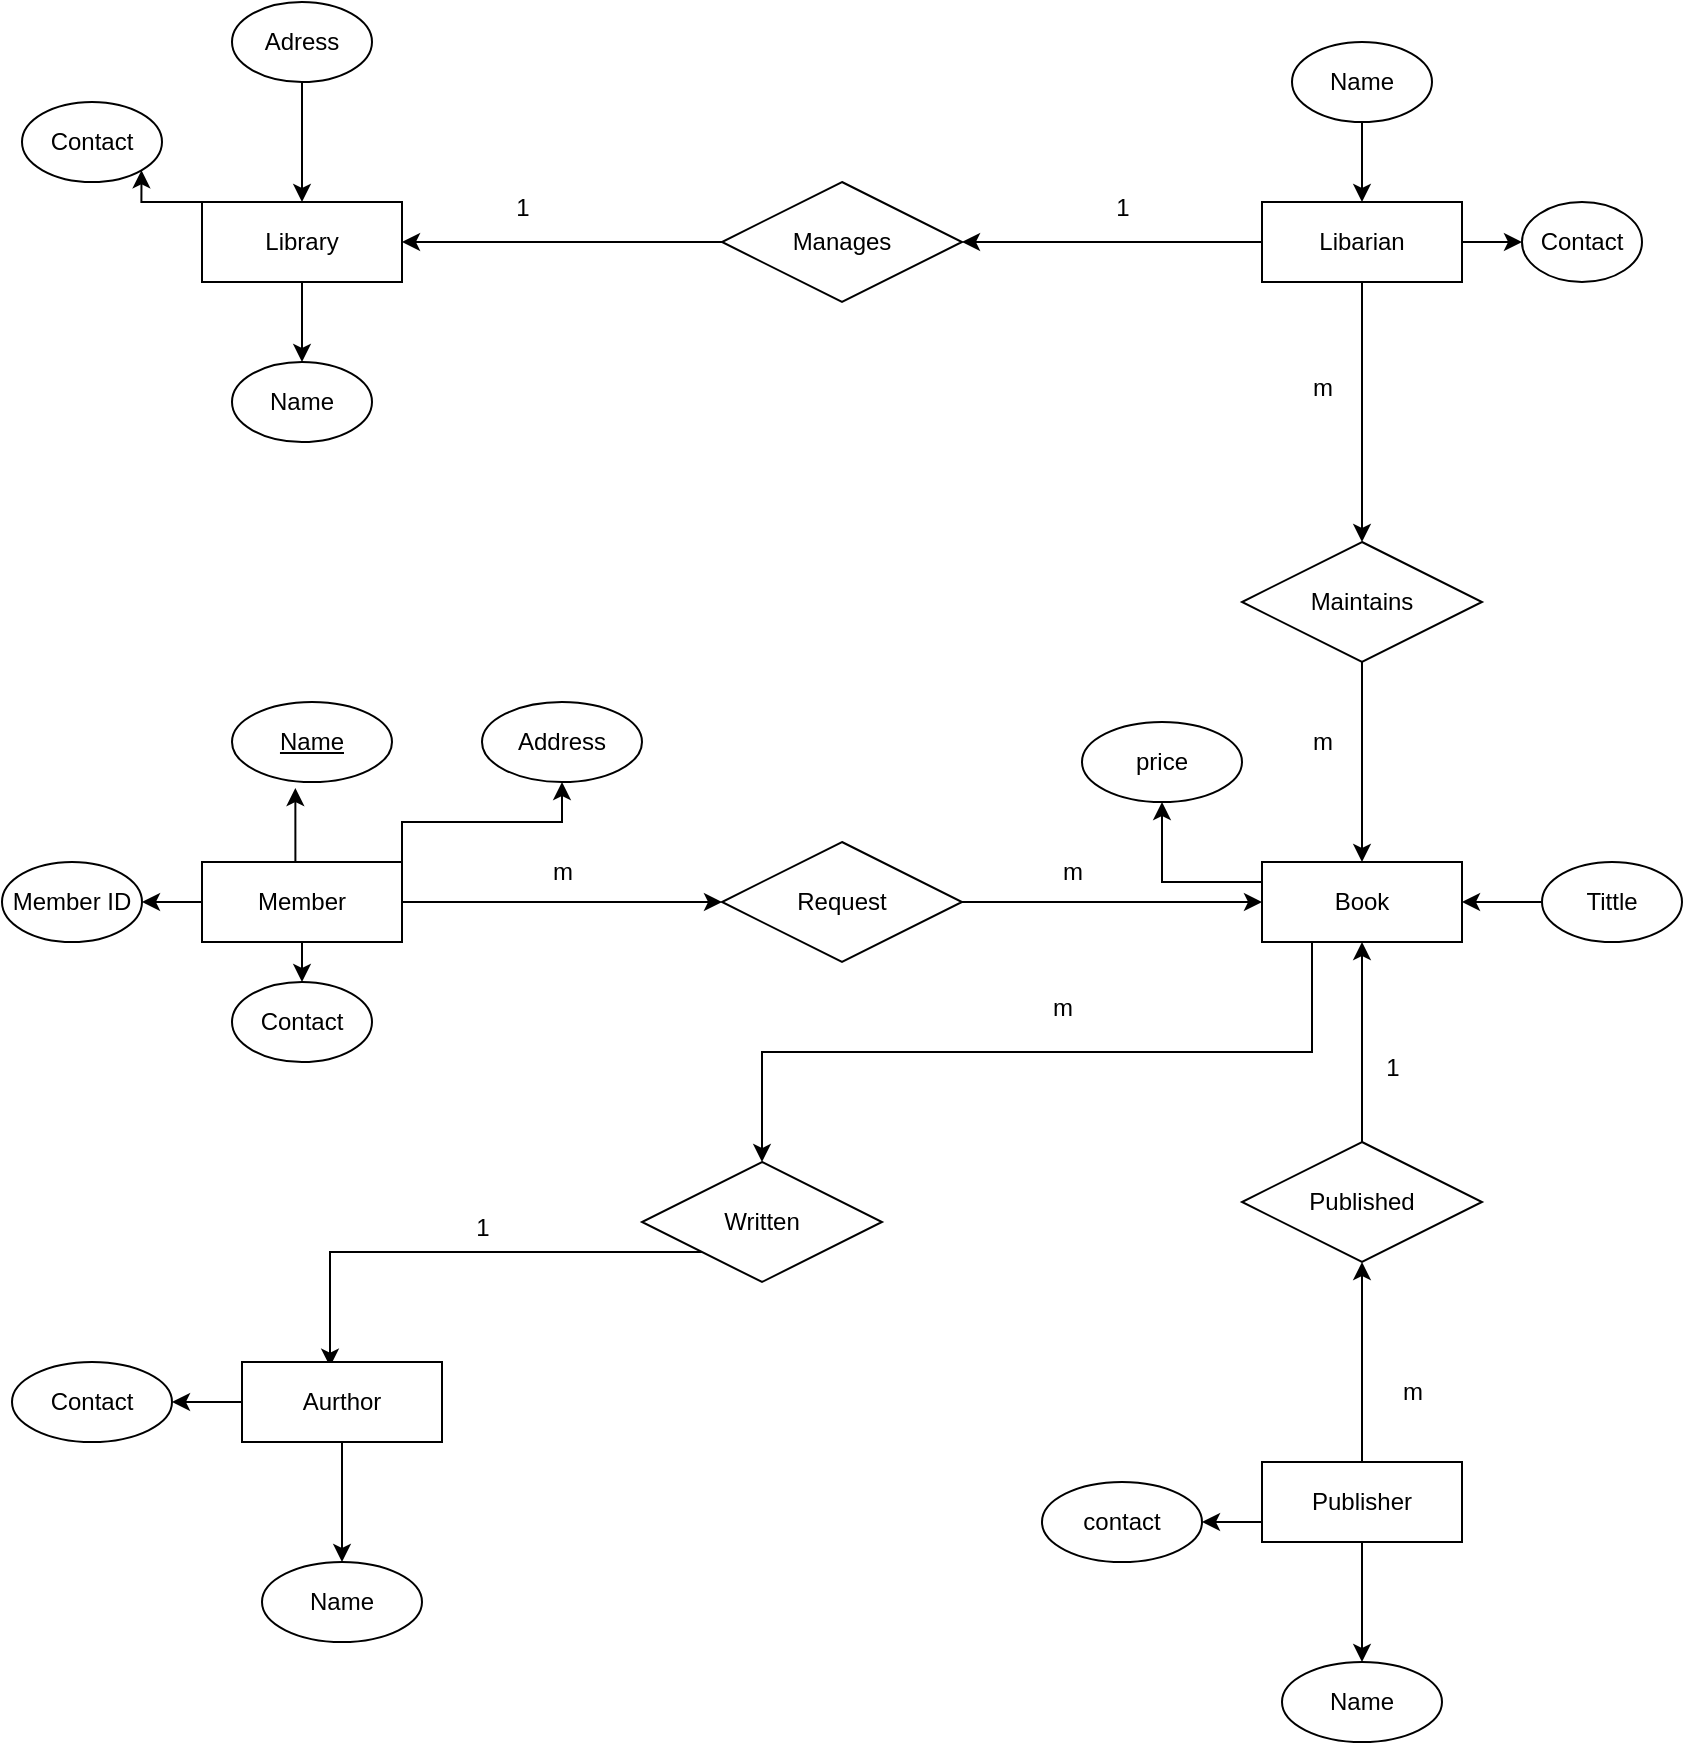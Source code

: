 <mxfile version="21.6.5" type="device">
  <diagram name="Page-1" id="k9LGXSa-SM9EiK2Z-dp1">
    <mxGraphModel dx="1020" dy="504" grid="1" gridSize="10" guides="1" tooltips="1" connect="1" arrows="1" fold="1" page="1" pageScale="1" pageWidth="850" pageHeight="1100" math="0" shadow="0">
      <root>
        <mxCell id="0" />
        <mxCell id="1" parent="0" />
        <mxCell id="YyfAE5fWjKTB-5lbD5Hy-17" style="edgeStyle=orthogonalEdgeStyle;rounded=0;orthogonalLoop=1;jettySize=auto;html=1;exitX=1;exitY=0.5;exitDx=0;exitDy=0;entryX=0;entryY=0.5;entryDx=0;entryDy=0;" parent="1" source="YyfAE5fWjKTB-5lbD5Hy-1" target="YyfAE5fWjKTB-5lbD5Hy-2" edge="1">
          <mxGeometry relative="1" as="geometry" />
        </mxCell>
        <mxCell id="ISlfnCPcZAz8Zss5DmV7-6" style="edgeStyle=orthogonalEdgeStyle;rounded=0;orthogonalLoop=1;jettySize=auto;html=1;exitX=0;exitY=0.5;exitDx=0;exitDy=0;entryX=1;entryY=0.5;entryDx=0;entryDy=0;" edge="1" parent="1" source="YyfAE5fWjKTB-5lbD5Hy-1" target="ISlfnCPcZAz8Zss5DmV7-5">
          <mxGeometry relative="1" as="geometry" />
        </mxCell>
        <mxCell id="ISlfnCPcZAz8Zss5DmV7-9" style="edgeStyle=orthogonalEdgeStyle;rounded=0;orthogonalLoop=1;jettySize=auto;html=1;exitX=0.5;exitY=0;exitDx=0;exitDy=0;entryX=0.396;entryY=1.075;entryDx=0;entryDy=0;entryPerimeter=0;" edge="1" parent="1" source="YyfAE5fWjKTB-5lbD5Hy-1" target="ISlfnCPcZAz8Zss5DmV7-2">
          <mxGeometry relative="1" as="geometry" />
        </mxCell>
        <mxCell id="ISlfnCPcZAz8Zss5DmV7-11" style="edgeStyle=orthogonalEdgeStyle;rounded=0;orthogonalLoop=1;jettySize=auto;html=1;exitX=0.5;exitY=1;exitDx=0;exitDy=0;entryX=0.5;entryY=0;entryDx=0;entryDy=0;" edge="1" parent="1" source="YyfAE5fWjKTB-5lbD5Hy-1" target="ISlfnCPcZAz8Zss5DmV7-10">
          <mxGeometry relative="1" as="geometry" />
        </mxCell>
        <mxCell id="ISlfnCPcZAz8Zss5DmV7-19" style="edgeStyle=orthogonalEdgeStyle;rounded=0;orthogonalLoop=1;jettySize=auto;html=1;exitX=1;exitY=0;exitDx=0;exitDy=0;" edge="1" parent="1" source="YyfAE5fWjKTB-5lbD5Hy-1" target="ISlfnCPcZAz8Zss5DmV7-18">
          <mxGeometry relative="1" as="geometry" />
        </mxCell>
        <mxCell id="YyfAE5fWjKTB-5lbD5Hy-1" value="Member" style="whiteSpace=wrap;html=1;align=center;" parent="1" vertex="1">
          <mxGeometry x="100" y="450" width="100" height="40" as="geometry" />
        </mxCell>
        <mxCell id="YyfAE5fWjKTB-5lbD5Hy-18" style="edgeStyle=orthogonalEdgeStyle;rounded=0;orthogonalLoop=1;jettySize=auto;html=1;exitX=1;exitY=0.5;exitDx=0;exitDy=0;entryX=0;entryY=0.5;entryDx=0;entryDy=0;" parent="1" source="YyfAE5fWjKTB-5lbD5Hy-2" target="YyfAE5fWjKTB-5lbD5Hy-3" edge="1">
          <mxGeometry relative="1" as="geometry" />
        </mxCell>
        <mxCell id="YyfAE5fWjKTB-5lbD5Hy-2" value="Request" style="shape=rhombus;perimeter=rhombusPerimeter;whiteSpace=wrap;html=1;align=center;" parent="1" vertex="1">
          <mxGeometry x="360" y="440" width="120" height="60" as="geometry" />
        </mxCell>
        <mxCell id="YyfAE5fWjKTB-5lbD5Hy-27" style="edgeStyle=orthogonalEdgeStyle;rounded=0;orthogonalLoop=1;jettySize=auto;html=1;exitX=0.25;exitY=1;exitDx=0;exitDy=0;" parent="1" source="YyfAE5fWjKTB-5lbD5Hy-3" target="YyfAE5fWjKTB-5lbD5Hy-23" edge="1">
          <mxGeometry relative="1" as="geometry" />
        </mxCell>
        <mxCell id="ISlfnCPcZAz8Zss5DmV7-17" style="edgeStyle=orthogonalEdgeStyle;rounded=0;orthogonalLoop=1;jettySize=auto;html=1;exitX=0;exitY=0.25;exitDx=0;exitDy=0;entryX=0.5;entryY=1;entryDx=0;entryDy=0;" edge="1" parent="1" source="YyfAE5fWjKTB-5lbD5Hy-3" target="ISlfnCPcZAz8Zss5DmV7-14">
          <mxGeometry relative="1" as="geometry" />
        </mxCell>
        <mxCell id="YyfAE5fWjKTB-5lbD5Hy-3" value="Book" style="whiteSpace=wrap;html=1;align=center;" parent="1" vertex="1">
          <mxGeometry x="630" y="450" width="100" height="40" as="geometry" />
        </mxCell>
        <mxCell id="YyfAE5fWjKTB-5lbD5Hy-16" style="edgeStyle=orthogonalEdgeStyle;rounded=0;orthogonalLoop=1;jettySize=auto;html=1;exitX=0.5;exitY=1;exitDx=0;exitDy=0;entryX=0.5;entryY=0;entryDx=0;entryDy=0;" parent="1" source="YyfAE5fWjKTB-5lbD5Hy-6" target="YyfAE5fWjKTB-5lbD5Hy-3" edge="1">
          <mxGeometry relative="1" as="geometry" />
        </mxCell>
        <mxCell id="YyfAE5fWjKTB-5lbD5Hy-6" value="Maintains" style="shape=rhombus;perimeter=rhombusPerimeter;whiteSpace=wrap;html=1;align=center;" parent="1" vertex="1">
          <mxGeometry x="620" y="290" width="120" height="60" as="geometry" />
        </mxCell>
        <mxCell id="YyfAE5fWjKTB-5lbD5Hy-14" style="edgeStyle=orthogonalEdgeStyle;rounded=0;orthogonalLoop=1;jettySize=auto;html=1;exitX=0;exitY=0.5;exitDx=0;exitDy=0;entryX=1;entryY=0.5;entryDx=0;entryDy=0;" parent="1" source="YyfAE5fWjKTB-5lbD5Hy-7" target="YyfAE5fWjKTB-5lbD5Hy-8" edge="1">
          <mxGeometry relative="1" as="geometry" />
        </mxCell>
        <mxCell id="YyfAE5fWjKTB-5lbD5Hy-15" style="edgeStyle=orthogonalEdgeStyle;rounded=0;orthogonalLoop=1;jettySize=auto;html=1;exitX=0.5;exitY=1;exitDx=0;exitDy=0;entryX=0.5;entryY=0;entryDx=0;entryDy=0;" parent="1" source="YyfAE5fWjKTB-5lbD5Hy-7" target="YyfAE5fWjKTB-5lbD5Hy-6" edge="1">
          <mxGeometry relative="1" as="geometry" />
        </mxCell>
        <mxCell id="YyfAE5fWjKTB-5lbD5Hy-40" style="edgeStyle=orthogonalEdgeStyle;rounded=0;orthogonalLoop=1;jettySize=auto;html=1;exitX=1;exitY=0.5;exitDx=0;exitDy=0;entryX=0;entryY=0.5;entryDx=0;entryDy=0;" parent="1" source="YyfAE5fWjKTB-5lbD5Hy-7" target="YyfAE5fWjKTB-5lbD5Hy-38" edge="1">
          <mxGeometry relative="1" as="geometry" />
        </mxCell>
        <mxCell id="YyfAE5fWjKTB-5lbD5Hy-7" value="Libarian" style="whiteSpace=wrap;html=1;align=center;" parent="1" vertex="1">
          <mxGeometry x="630" y="120" width="100" height="40" as="geometry" />
        </mxCell>
        <mxCell id="YyfAE5fWjKTB-5lbD5Hy-13" style="edgeStyle=orthogonalEdgeStyle;rounded=0;orthogonalLoop=1;jettySize=auto;html=1;entryX=1;entryY=0.5;entryDx=0;entryDy=0;" parent="1" source="YyfAE5fWjKTB-5lbD5Hy-8" target="YyfAE5fWjKTB-5lbD5Hy-9" edge="1">
          <mxGeometry relative="1" as="geometry" />
        </mxCell>
        <mxCell id="YyfAE5fWjKTB-5lbD5Hy-8" value="Manages" style="shape=rhombus;perimeter=rhombusPerimeter;whiteSpace=wrap;html=1;align=center;" parent="1" vertex="1">
          <mxGeometry x="360" y="110" width="120" height="60" as="geometry" />
        </mxCell>
        <mxCell id="YyfAE5fWjKTB-5lbD5Hy-34" style="edgeStyle=orthogonalEdgeStyle;rounded=0;orthogonalLoop=1;jettySize=auto;html=1;exitX=0.5;exitY=1;exitDx=0;exitDy=0;entryX=0.5;entryY=0;entryDx=0;entryDy=0;" parent="1" source="YyfAE5fWjKTB-5lbD5Hy-9" target="YyfAE5fWjKTB-5lbD5Hy-28" edge="1">
          <mxGeometry relative="1" as="geometry" />
        </mxCell>
        <mxCell id="YyfAE5fWjKTB-5lbD5Hy-36" style="edgeStyle=orthogonalEdgeStyle;rounded=0;orthogonalLoop=1;jettySize=auto;html=1;exitX=0;exitY=0;exitDx=0;exitDy=0;entryX=1;entryY=1;entryDx=0;entryDy=0;" parent="1" source="YyfAE5fWjKTB-5lbD5Hy-9" target="YyfAE5fWjKTB-5lbD5Hy-35" edge="1">
          <mxGeometry relative="1" as="geometry" />
        </mxCell>
        <mxCell id="YyfAE5fWjKTB-5lbD5Hy-9" value="Library" style="whiteSpace=wrap;html=1;align=center;" parent="1" vertex="1">
          <mxGeometry x="100" y="120" width="100" height="40" as="geometry" />
        </mxCell>
        <mxCell id="ISlfnCPcZAz8Zss5DmV7-31" style="edgeStyle=orthogonalEdgeStyle;rounded=0;orthogonalLoop=1;jettySize=auto;html=1;exitX=0.5;exitY=0;exitDx=0;exitDy=0;entryX=0.5;entryY=1;entryDx=0;entryDy=0;" edge="1" parent="1" source="YyfAE5fWjKTB-5lbD5Hy-19" target="YyfAE5fWjKTB-5lbD5Hy-3">
          <mxGeometry relative="1" as="geometry" />
        </mxCell>
        <mxCell id="YyfAE5fWjKTB-5lbD5Hy-19" value="Published" style="shape=rhombus;perimeter=rhombusPerimeter;whiteSpace=wrap;html=1;align=center;" parent="1" vertex="1">
          <mxGeometry x="620" y="590" width="120" height="60" as="geometry" />
        </mxCell>
        <mxCell id="YyfAE5fWjKTB-5lbD5Hy-47" style="edgeStyle=orthogonalEdgeStyle;rounded=0;orthogonalLoop=1;jettySize=auto;html=1;exitX=0.5;exitY=1;exitDx=0;exitDy=0;entryX=0.5;entryY=0;entryDx=0;entryDy=0;" parent="1" source="YyfAE5fWjKTB-5lbD5Hy-20" target="YyfAE5fWjKTB-5lbD5Hy-45" edge="1">
          <mxGeometry relative="1" as="geometry" />
        </mxCell>
        <mxCell id="ISlfnCPcZAz8Zss5DmV7-1" style="edgeStyle=orthogonalEdgeStyle;rounded=0;orthogonalLoop=1;jettySize=auto;html=1;exitX=0;exitY=0.75;exitDx=0;exitDy=0;entryX=1;entryY=0.5;entryDx=0;entryDy=0;" edge="1" parent="1" source="YyfAE5fWjKTB-5lbD5Hy-20" target="YyfAE5fWjKTB-5lbD5Hy-46">
          <mxGeometry relative="1" as="geometry" />
        </mxCell>
        <mxCell id="ISlfnCPcZAz8Zss5DmV7-30" style="edgeStyle=orthogonalEdgeStyle;rounded=0;orthogonalLoop=1;jettySize=auto;html=1;exitX=0.5;exitY=0;exitDx=0;exitDy=0;entryX=0.5;entryY=1;entryDx=0;entryDy=0;" edge="1" parent="1" source="YyfAE5fWjKTB-5lbD5Hy-20" target="YyfAE5fWjKTB-5lbD5Hy-19">
          <mxGeometry relative="1" as="geometry" />
        </mxCell>
        <mxCell id="YyfAE5fWjKTB-5lbD5Hy-20" value="Publisher" style="whiteSpace=wrap;html=1;align=center;" parent="1" vertex="1">
          <mxGeometry x="630" y="750" width="100" height="40" as="geometry" />
        </mxCell>
        <mxCell id="YyfAE5fWjKTB-5lbD5Hy-26" style="edgeStyle=orthogonalEdgeStyle;rounded=0;orthogonalLoop=1;jettySize=auto;html=1;exitX=0;exitY=1;exitDx=0;exitDy=0;entryX=0.44;entryY=0.058;entryDx=0;entryDy=0;entryPerimeter=0;" parent="1" source="YyfAE5fWjKTB-5lbD5Hy-23" target="YyfAE5fWjKTB-5lbD5Hy-25" edge="1">
          <mxGeometry relative="1" as="geometry" />
        </mxCell>
        <mxCell id="YyfAE5fWjKTB-5lbD5Hy-23" value="Written" style="shape=rhombus;perimeter=rhombusPerimeter;whiteSpace=wrap;html=1;align=center;" parent="1" vertex="1">
          <mxGeometry x="320" y="600" width="120" height="60" as="geometry" />
        </mxCell>
        <mxCell id="YyfAE5fWjKTB-5lbD5Hy-43" style="edgeStyle=orthogonalEdgeStyle;rounded=0;orthogonalLoop=1;jettySize=auto;html=1;exitX=0.5;exitY=1;exitDx=0;exitDy=0;entryX=0.5;entryY=0;entryDx=0;entryDy=0;" parent="1" source="YyfAE5fWjKTB-5lbD5Hy-25" target="YyfAE5fWjKTB-5lbD5Hy-41" edge="1">
          <mxGeometry relative="1" as="geometry" />
        </mxCell>
        <mxCell id="YyfAE5fWjKTB-5lbD5Hy-44" style="edgeStyle=orthogonalEdgeStyle;rounded=0;orthogonalLoop=1;jettySize=auto;html=1;exitX=0;exitY=0.5;exitDx=0;exitDy=0;entryX=1;entryY=0.5;entryDx=0;entryDy=0;" parent="1" source="YyfAE5fWjKTB-5lbD5Hy-25" target="YyfAE5fWjKTB-5lbD5Hy-42" edge="1">
          <mxGeometry relative="1" as="geometry" />
        </mxCell>
        <mxCell id="YyfAE5fWjKTB-5lbD5Hy-25" value="Aurthor" style="whiteSpace=wrap;html=1;align=center;" parent="1" vertex="1">
          <mxGeometry x="120" y="700" width="100" height="40" as="geometry" />
        </mxCell>
        <mxCell id="YyfAE5fWjKTB-5lbD5Hy-28" value="Name" style="ellipse;whiteSpace=wrap;html=1;align=center;" parent="1" vertex="1">
          <mxGeometry x="115" y="200" width="70" height="40" as="geometry" />
        </mxCell>
        <mxCell id="YyfAE5fWjKTB-5lbD5Hy-33" style="edgeStyle=orthogonalEdgeStyle;rounded=0;orthogonalLoop=1;jettySize=auto;html=1;exitX=0.5;exitY=1;exitDx=0;exitDy=0;entryX=0.5;entryY=0;entryDx=0;entryDy=0;" parent="1" source="YyfAE5fWjKTB-5lbD5Hy-30" target="YyfAE5fWjKTB-5lbD5Hy-9" edge="1">
          <mxGeometry relative="1" as="geometry" />
        </mxCell>
        <mxCell id="YyfAE5fWjKTB-5lbD5Hy-30" value="Adress" style="ellipse;whiteSpace=wrap;html=1;align=center;" parent="1" vertex="1">
          <mxGeometry x="115" y="20" width="70" height="40" as="geometry" />
        </mxCell>
        <mxCell id="YyfAE5fWjKTB-5lbD5Hy-35" value="Contact" style="ellipse;whiteSpace=wrap;html=1;align=center;" parent="1" vertex="1">
          <mxGeometry x="10" y="70" width="70" height="40" as="geometry" />
        </mxCell>
        <mxCell id="YyfAE5fWjKTB-5lbD5Hy-39" style="edgeStyle=orthogonalEdgeStyle;rounded=0;orthogonalLoop=1;jettySize=auto;html=1;exitX=0.5;exitY=1;exitDx=0;exitDy=0;entryX=0.5;entryY=0;entryDx=0;entryDy=0;" parent="1" source="YyfAE5fWjKTB-5lbD5Hy-37" target="YyfAE5fWjKTB-5lbD5Hy-7" edge="1">
          <mxGeometry relative="1" as="geometry" />
        </mxCell>
        <mxCell id="YyfAE5fWjKTB-5lbD5Hy-37" value="Name" style="ellipse;whiteSpace=wrap;html=1;align=center;" parent="1" vertex="1">
          <mxGeometry x="645" y="40" width="70" height="40" as="geometry" />
        </mxCell>
        <mxCell id="YyfAE5fWjKTB-5lbD5Hy-38" value="Contact" style="ellipse;whiteSpace=wrap;html=1;align=center;" parent="1" vertex="1">
          <mxGeometry x="760" y="120" width="60" height="40" as="geometry" />
        </mxCell>
        <mxCell id="YyfAE5fWjKTB-5lbD5Hy-41" value="Name" style="ellipse;whiteSpace=wrap;html=1;align=center;" parent="1" vertex="1">
          <mxGeometry x="130" y="800" width="80" height="40" as="geometry" />
        </mxCell>
        <mxCell id="YyfAE5fWjKTB-5lbD5Hy-42" value="Contact" style="ellipse;whiteSpace=wrap;html=1;align=center;" parent="1" vertex="1">
          <mxGeometry x="5" y="700" width="80" height="40" as="geometry" />
        </mxCell>
        <mxCell id="YyfAE5fWjKTB-5lbD5Hy-45" value="Name" style="ellipse;whiteSpace=wrap;html=1;align=center;" parent="1" vertex="1">
          <mxGeometry x="640" y="850" width="80" height="40" as="geometry" />
        </mxCell>
        <mxCell id="YyfAE5fWjKTB-5lbD5Hy-46" value="contact" style="ellipse;whiteSpace=wrap;html=1;align=center;" parent="1" vertex="1">
          <mxGeometry x="520" y="760" width="80" height="40" as="geometry" />
        </mxCell>
        <mxCell id="ISlfnCPcZAz8Zss5DmV7-2" value="Name" style="ellipse;whiteSpace=wrap;html=1;align=center;fontStyle=4;" vertex="1" parent="1">
          <mxGeometry x="115" y="370" width="80" height="40" as="geometry" />
        </mxCell>
        <mxCell id="ISlfnCPcZAz8Zss5DmV7-5" value="Member ID" style="ellipse;whiteSpace=wrap;html=1;align=center;" vertex="1" parent="1">
          <mxGeometry y="450" width="70" height="40" as="geometry" />
        </mxCell>
        <mxCell id="ISlfnCPcZAz8Zss5DmV7-10" value="Contact" style="ellipse;whiteSpace=wrap;html=1;align=center;" vertex="1" parent="1">
          <mxGeometry x="115" y="510" width="70" height="40" as="geometry" />
        </mxCell>
        <mxCell id="ISlfnCPcZAz8Zss5DmV7-13" style="edgeStyle=orthogonalEdgeStyle;rounded=0;orthogonalLoop=1;jettySize=auto;html=1;exitX=0;exitY=0.5;exitDx=0;exitDy=0;entryX=1;entryY=0.5;entryDx=0;entryDy=0;" edge="1" parent="1" source="ISlfnCPcZAz8Zss5DmV7-12" target="YyfAE5fWjKTB-5lbD5Hy-3">
          <mxGeometry relative="1" as="geometry" />
        </mxCell>
        <mxCell id="ISlfnCPcZAz8Zss5DmV7-12" value="Tittle" style="ellipse;whiteSpace=wrap;html=1;align=center;" vertex="1" parent="1">
          <mxGeometry x="770" y="450" width="70" height="40" as="geometry" />
        </mxCell>
        <mxCell id="ISlfnCPcZAz8Zss5DmV7-14" value="price" style="ellipse;whiteSpace=wrap;html=1;align=center;" vertex="1" parent="1">
          <mxGeometry x="540" y="380" width="80" height="40" as="geometry" />
        </mxCell>
        <mxCell id="ISlfnCPcZAz8Zss5DmV7-18" value="Address" style="ellipse;whiteSpace=wrap;html=1;align=center;" vertex="1" parent="1">
          <mxGeometry x="240" y="370" width="80" height="40" as="geometry" />
        </mxCell>
        <mxCell id="ISlfnCPcZAz8Zss5DmV7-22" value="m" style="text;html=1;align=center;verticalAlign=middle;resizable=0;points=[];autosize=1;strokeColor=none;fillColor=none;" vertex="1" parent="1">
          <mxGeometry x="265" y="440" width="30" height="30" as="geometry" />
        </mxCell>
        <mxCell id="ISlfnCPcZAz8Zss5DmV7-23" value="m" style="text;html=1;align=center;verticalAlign=middle;resizable=0;points=[];autosize=1;strokeColor=none;fillColor=none;" vertex="1" parent="1">
          <mxGeometry x="520" y="440" width="30" height="30" as="geometry" />
        </mxCell>
        <mxCell id="ISlfnCPcZAz8Zss5DmV7-24" value="1" style="text;html=1;align=center;verticalAlign=middle;resizable=0;points=[];autosize=1;strokeColor=none;fillColor=none;" vertex="1" parent="1">
          <mxGeometry x="225" y="618" width="30" height="30" as="geometry" />
        </mxCell>
        <mxCell id="ISlfnCPcZAz8Zss5DmV7-25" value="m" style="text;html=1;align=center;verticalAlign=middle;resizable=0;points=[];autosize=1;strokeColor=none;fillColor=none;" vertex="1" parent="1">
          <mxGeometry x="515" y="508" width="30" height="30" as="geometry" />
        </mxCell>
        <mxCell id="ISlfnCPcZAz8Zss5DmV7-26" value="1" style="text;html=1;align=center;verticalAlign=middle;resizable=0;points=[];autosize=1;strokeColor=none;fillColor=none;" vertex="1" parent="1">
          <mxGeometry x="245" y="108" width="30" height="30" as="geometry" />
        </mxCell>
        <mxCell id="ISlfnCPcZAz8Zss5DmV7-27" value="1" style="text;html=1;align=center;verticalAlign=middle;resizable=0;points=[];autosize=1;strokeColor=none;fillColor=none;" vertex="1" parent="1">
          <mxGeometry x="545" y="108" width="30" height="30" as="geometry" />
        </mxCell>
        <mxCell id="ISlfnCPcZAz8Zss5DmV7-28" value="m" style="text;html=1;align=center;verticalAlign=middle;resizable=0;points=[];autosize=1;strokeColor=none;fillColor=none;" vertex="1" parent="1">
          <mxGeometry x="645" y="198" width="30" height="30" as="geometry" />
        </mxCell>
        <mxCell id="ISlfnCPcZAz8Zss5DmV7-29" value="m" style="text;html=1;align=center;verticalAlign=middle;resizable=0;points=[];autosize=1;strokeColor=none;fillColor=none;" vertex="1" parent="1">
          <mxGeometry x="645" y="375" width="30" height="30" as="geometry" />
        </mxCell>
        <mxCell id="ISlfnCPcZAz8Zss5DmV7-32" value="1" style="text;html=1;align=center;verticalAlign=middle;resizable=0;points=[];autosize=1;strokeColor=none;fillColor=none;" vertex="1" parent="1">
          <mxGeometry x="680" y="538" width="30" height="30" as="geometry" />
        </mxCell>
        <mxCell id="ISlfnCPcZAz8Zss5DmV7-33" value="m" style="text;html=1;align=center;verticalAlign=middle;resizable=0;points=[];autosize=1;strokeColor=none;fillColor=none;" vertex="1" parent="1">
          <mxGeometry x="690" y="700" width="30" height="30" as="geometry" />
        </mxCell>
      </root>
    </mxGraphModel>
  </diagram>
</mxfile>
